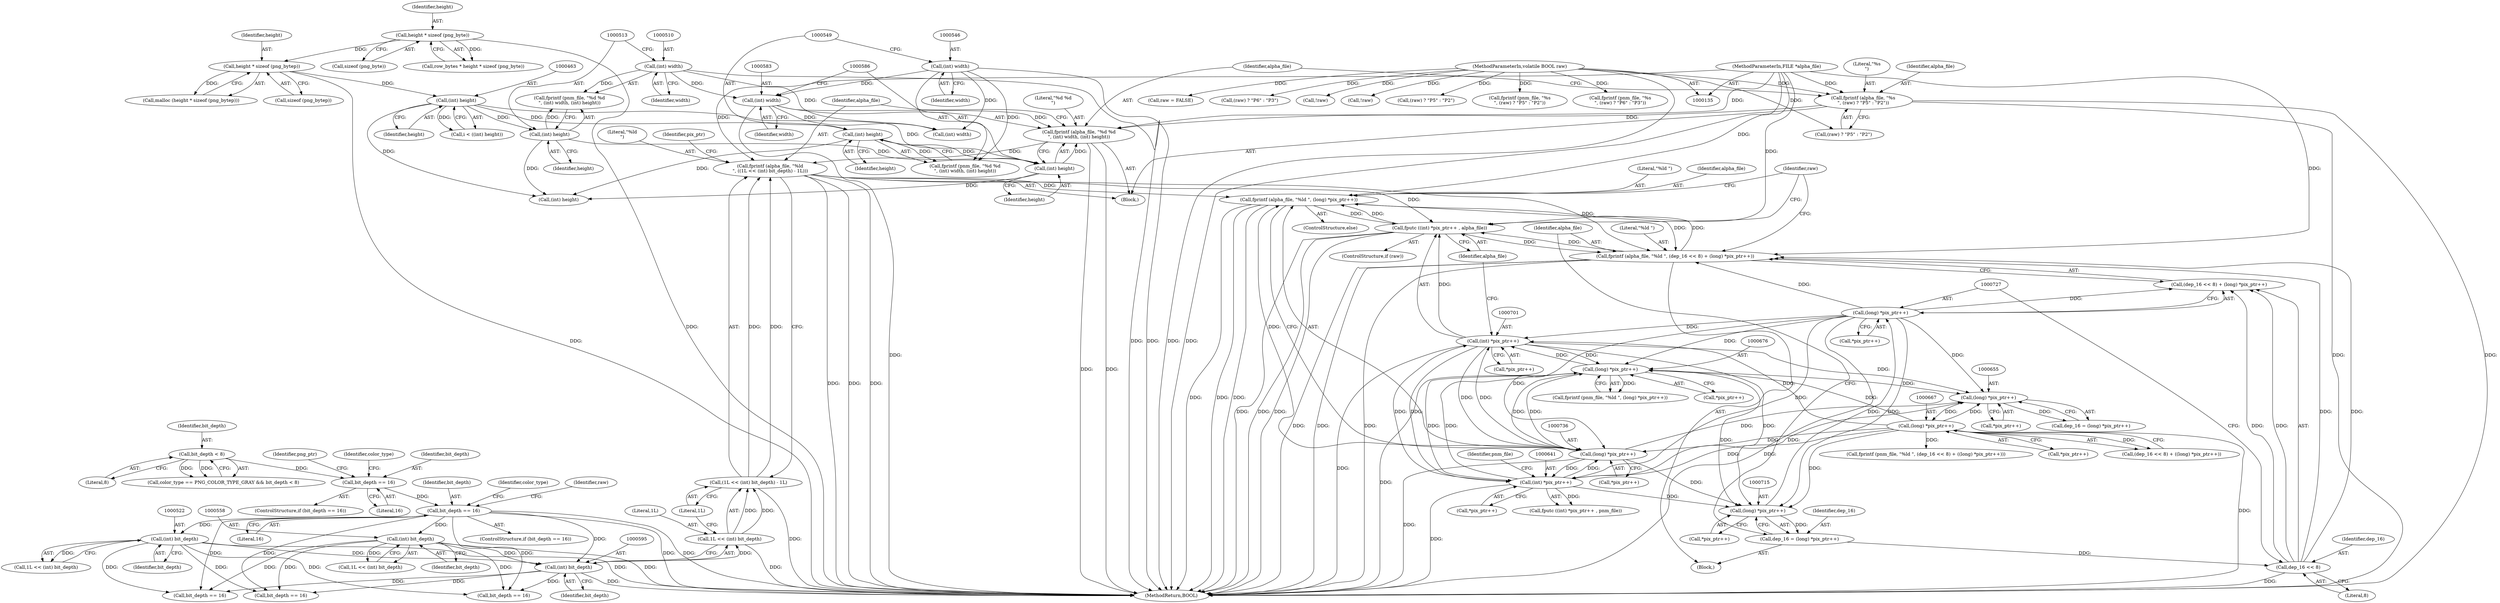 digraph "0_Android_9d4853418ab2f754c2b63e091c29c5529b8b86ca_157@API" {
"1000732" [label="(Call,fprintf (alpha_file, \"%ld \", (long) *pix_ptr++))"];
"1000588" [label="(Call,fprintf (alpha_file, \"%ld\n\", ((1L << (int) bit_depth) - 1L)))"];
"1000579" [label="(Call,fprintf (alpha_file, \"%d %d\n\", (int) width, (int) height))"];
"1000572" [label="(Call,fprintf (alpha_file, \"%s\n\", (raw) ? \"P5\" : \"P2\"))"];
"1000138" [label="(MethodParameterIn,FILE *alpha_file)"];
"1000139" [label="(MethodParameterIn,volatile BOOL raw)"];
"1000582" [label="(Call,(int) width)"];
"1000509" [label="(Call,(int) width)"];
"1000545" [label="(Call,(int) width)"];
"1000585" [label="(Call,(int) height)"];
"1000548" [label="(Call,(int) height)"];
"1000462" [label="(Call,(int) height)"];
"1000437" [label="(Call,height * sizeof (png_bytep))"];
"1000416" [label="(Call,height * sizeof (png_byte))"];
"1000512" [label="(Call,(int) height)"];
"1000591" [label="(Call,(1L << (int) bit_depth) - 1L)"];
"1000592" [label="(Call,1L << (int) bit_depth)"];
"1000594" [label="(Call,(int) bit_depth)"];
"1000331" [label="(Call,bit_depth == 16)"];
"1000286" [label="(Call,bit_depth == 16)"];
"1000273" [label="(Call,bit_depth < 8)"];
"1000557" [label="(Call,(int) bit_depth)"];
"1000521" [label="(Call,(int) bit_depth)"];
"1000699" [label="(Call,fputc ((int) *pix_ptr++ , alpha_file))"];
"1000700" [label="(Call,(int) *pix_ptr++)"];
"1000675" [label="(Call,(long) *pix_ptr++)"];
"1000666" [label="(Call,(long) *pix_ptr++)"];
"1000654" [label="(Call,(long) *pix_ptr++)"];
"1000735" [label="(Call,(long) *pix_ptr++)"];
"1000726" [label="(Call,(long) *pix_ptr++)"];
"1000714" [label="(Call,(long) *pix_ptr++)"];
"1000640" [label="(Call,(int) *pix_ptr++)"];
"1000719" [label="(Call,fprintf (alpha_file, \"%ld \", (dep_16 << 8) + (long) *pix_ptr++))"];
"1000732" [label="(Call,fprintf (alpha_file, \"%ld \", (long) *pix_ptr++))"];
"1000723" [label="(Call,dep_16 << 8)"];
"1000712" [label="(Call,dep_16 = (long) *pix_ptr++)"];
"1000711" [label="(Block,)"];
"1000519" [label="(Call,1L << (int) bit_depth)"];
"1000723" [label="(Call,dep_16 << 8)"];
"1000274" [label="(Identifier,bit_depth)"];
"1000699" [label="(Call,fputc ((int) *pix_ptr++ , alpha_file))"];
"1000753" [label="(Call,!raw)"];
"1000672" [label="(Call,fprintf (pnm_file, \"%ld \", (long) *pix_ptr++))"];
"1000509" [label="(Call,(int) width)"];
"1000464" [label="(Identifier,height)"];
"1000547" [label="(Identifier,width)"];
"1000288" [label="(Literal,16)"];
"1000286" [label="(Call,bit_depth == 16)"];
"1000590" [label="(Literal,\"%ld\n\")"];
"1000506" [label="(Call,fprintf (pnm_file, \"%d %d\n\", (int) width, (int) height))"];
"1000514" [label="(Identifier,height)"];
"1000582" [label="(Call,(int) width)"];
"1000573" [label="(Identifier,alpha_file)"];
"1000555" [label="(Call,1L << (int) bit_depth)"];
"1000675" [label="(Call,(long) *pix_ptr++)"];
"1000741" [label="(Call,!raw)"];
"1000713" [label="(Identifier,dep_16)"];
"1000734" [label="(Literal,\"%ld \")"];
"1000594" [label="(Call,(int) bit_depth)"];
"1000336" [label="(Identifier,raw)"];
"1000330" [label="(ControlStructure,if (bit_depth == 16))"];
"1000139" [label="(MethodParameterIn,volatile BOOL raw)"];
"1000436" [label="(Call,malloc (height * sizeof (png_bytep)))"];
"1000702" [label="(Call,*pix_ptr++)"];
"1000712" [label="(Call,dep_16 = (long) *pix_ptr++)"];
"1000290" [label="(Identifier,png_ptr)"];
"1000285" [label="(ControlStructure,if (bit_depth == 16))"];
"1000726" [label="(Call,(long) *pix_ptr++)"];
"1000542" [label="(Call,fprintf (pnm_file, \"%d %d\n\", (int) width, (int) height))"];
"1000591" [label="(Call,(1L << (int) bit_depth) - 1L)"];
"1000418" [label="(Call,sizeof (png_byte))"];
"1000437" [label="(Call,height * sizeof (png_bytep))"];
"1000502" [label="(Call,(raw) ? \"P5\" : \"P2\")"];
"1000705" [label="(Identifier,alpha_file)"];
"1000666" [label="(Call,(long) *pix_ptr++)"];
"1000645" [label="(Identifier,pnm_file)"];
"1000587" [label="(Identifier,height)"];
"1000275" [label="(Literal,8)"];
"1000597" [label="(Literal,1L)"];
"1000640" [label="(Call,(int) *pix_ptr++)"];
"1000716" [label="(Call,*pix_ptr++)"];
"1000677" [label="(Call,*pix_ptr++)"];
"1000708" [label="(Call,bit_depth == 16)"];
"1000639" [label="(Call,fputc ((int) *pix_ptr++ , pnm_file))"];
"1000581" [label="(Literal,\"%d %d\n\")"];
"1000575" [label="(Call,(raw) ? \"P5\" : \"P2\")"];
"1000550" [label="(Identifier,height)"];
"1000607" [label="(Call,(int) height)"];
"1000499" [label="(Call,fprintf (pnm_file, \"%s\n\", (raw) ? \"P5\" : \"P2\"))"];
"1000535" [label="(Call,fprintf (pnm_file, \"%s\n\", (raw) ? \"P6\" : \"P3\"))"];
"1000697" [label="(ControlStructure,if (raw))"];
"1000642" [label="(Call,*pix_ptr++)"];
"1000719" [label="(Call,fprintf (alpha_file, \"%ld \", (dep_16 << 8) + (long) *pix_ptr++))"];
"1000733" [label="(Identifier,alpha_file)"];
"1000593" [label="(Literal,1L)"];
"1000731" [label="(ControlStructure,else)"];
"1000589" [label="(Identifier,alpha_file)"];
"1000521" [label="(Call,(int) bit_depth)"];
"1000438" [label="(Identifier,height)"];
"1000659" [label="(Call,fprintf (pnm_file, \"%ld \", (dep_16 << 8) + ((long) *pix_ptr++)))"];
"1000417" [label="(Identifier,height)"];
"1000559" [label="(Identifier,bit_depth)"];
"1000571" [label="(Block,)"];
"1000580" [label="(Identifier,alpha_file)"];
"1000439" [label="(Call,sizeof (png_bytep))"];
"1000690" [label="(Call,bit_depth == 16)"];
"1000332" [label="(Identifier,bit_depth)"];
"1000579" [label="(Call,fprintf (alpha_file, \"%d %d\n\", (int) width, (int) height))"];
"1000722" [label="(Call,(dep_16 << 8) + (long) *pix_ptr++)"];
"1000599" [label="(Identifier,pix_ptr)"];
"1000585" [label="(Call,(int) height)"];
"1000588" [label="(Call,fprintf (alpha_file, \"%ld\n\", ((1L << (int) bit_depth) - 1L)))"];
"1000511" [label="(Identifier,width)"];
"1000548" [label="(Call,(int) height)"];
"1000724" [label="(Identifier,dep_16)"];
"1000294" [label="(Identifier,color_type)"];
"1000335" [label="(Call,raw = FALSE)"];
"1000721" [label="(Literal,\"%ld \")"];
"1000656" [label="(Call,*pix_ptr++)"];
"1000348" [label="(Identifier,color_type)"];
"1000725" [label="(Literal,8)"];
"1000574" [label="(Literal,\"%s\n\")"];
"1000584" [label="(Identifier,width)"];
"1000462" [label="(Call,(int) height)"];
"1000720" [label="(Identifier,alpha_file)"];
"1000460" [label="(Call,i < ((int) height))"];
"1000700" [label="(Call,(int) *pix_ptr++)"];
"1000619" [label="(Call,(int) width)"];
"1000648" [label="(Call,bit_depth == 16)"];
"1000742" [label="(Identifier,raw)"];
"1000138" [label="(MethodParameterIn,FILE *alpha_file)"];
"1000652" [label="(Call,dep_16 = (long) *pix_ptr++)"];
"1000654" [label="(Call,(long) *pix_ptr++)"];
"1000557" [label="(Call,(int) bit_depth)"];
"1000545" [label="(Call,(int) width)"];
"1000333" [label="(Literal,16)"];
"1000714" [label="(Call,(long) *pix_ptr++)"];
"1000512" [label="(Call,(int) height)"];
"1000668" [label="(Call,*pix_ptr++)"];
"1000662" [label="(Call,(dep_16 << 8) + ((long) *pix_ptr++))"];
"1000728" [label="(Call,*pix_ptr++)"];
"1000735" [label="(Call,(long) *pix_ptr++)"];
"1000269" [label="(Call,color_type == PNG_COLOR_TYPE_GRAY && bit_depth < 8)"];
"1000287" [label="(Identifier,bit_depth)"];
"1000592" [label="(Call,1L << (int) bit_depth)"];
"1000273" [label="(Call,bit_depth < 8)"];
"1000596" [label="(Identifier,bit_depth)"];
"1000538" [label="(Call,(raw) ? \"P6\" : \"P3\")"];
"1000414" [label="(Call,row_bytes * height * sizeof (png_byte))"];
"1000732" [label="(Call,fprintf (alpha_file, \"%ld \", (long) *pix_ptr++))"];
"1000523" [label="(Identifier,bit_depth)"];
"1000331" [label="(Call,bit_depth == 16)"];
"1000782" [label="(MethodReturn,BOOL)"];
"1000572" [label="(Call,fprintf (alpha_file, \"%s\n\", (raw) ? \"P5\" : \"P2\"))"];
"1000416" [label="(Call,height * sizeof (png_byte))"];
"1000737" [label="(Call,*pix_ptr++)"];
"1000732" -> "1000731"  [label="AST: "];
"1000732" -> "1000735"  [label="CFG: "];
"1000733" -> "1000732"  [label="AST: "];
"1000734" -> "1000732"  [label="AST: "];
"1000735" -> "1000732"  [label="AST: "];
"1000742" -> "1000732"  [label="CFG: "];
"1000732" -> "1000782"  [label="DDG: "];
"1000732" -> "1000782"  [label="DDG: "];
"1000732" -> "1000782"  [label="DDG: "];
"1000732" -> "1000699"  [label="DDG: "];
"1000732" -> "1000719"  [label="DDG: "];
"1000588" -> "1000732"  [label="DDG: "];
"1000699" -> "1000732"  [label="DDG: "];
"1000719" -> "1000732"  [label="DDG: "];
"1000138" -> "1000732"  [label="DDG: "];
"1000735" -> "1000732"  [label="DDG: "];
"1000588" -> "1000571"  [label="AST: "];
"1000588" -> "1000591"  [label="CFG: "];
"1000589" -> "1000588"  [label="AST: "];
"1000590" -> "1000588"  [label="AST: "];
"1000591" -> "1000588"  [label="AST: "];
"1000599" -> "1000588"  [label="CFG: "];
"1000588" -> "1000782"  [label="DDG: "];
"1000588" -> "1000782"  [label="DDG: "];
"1000588" -> "1000782"  [label="DDG: "];
"1000579" -> "1000588"  [label="DDG: "];
"1000138" -> "1000588"  [label="DDG: "];
"1000591" -> "1000588"  [label="DDG: "];
"1000591" -> "1000588"  [label="DDG: "];
"1000588" -> "1000699"  [label="DDG: "];
"1000588" -> "1000719"  [label="DDG: "];
"1000579" -> "1000571"  [label="AST: "];
"1000579" -> "1000585"  [label="CFG: "];
"1000580" -> "1000579"  [label="AST: "];
"1000581" -> "1000579"  [label="AST: "];
"1000582" -> "1000579"  [label="AST: "];
"1000585" -> "1000579"  [label="AST: "];
"1000589" -> "1000579"  [label="CFG: "];
"1000579" -> "1000782"  [label="DDG: "];
"1000579" -> "1000782"  [label="DDG: "];
"1000572" -> "1000579"  [label="DDG: "];
"1000138" -> "1000579"  [label="DDG: "];
"1000582" -> "1000579"  [label="DDG: "];
"1000585" -> "1000579"  [label="DDG: "];
"1000572" -> "1000571"  [label="AST: "];
"1000572" -> "1000575"  [label="CFG: "];
"1000573" -> "1000572"  [label="AST: "];
"1000574" -> "1000572"  [label="AST: "];
"1000575" -> "1000572"  [label="AST: "];
"1000580" -> "1000572"  [label="CFG: "];
"1000572" -> "1000782"  [label="DDG: "];
"1000572" -> "1000782"  [label="DDG: "];
"1000138" -> "1000572"  [label="DDG: "];
"1000139" -> "1000572"  [label="DDG: "];
"1000138" -> "1000135"  [label="AST: "];
"1000138" -> "1000782"  [label="DDG: "];
"1000138" -> "1000699"  [label="DDG: "];
"1000138" -> "1000719"  [label="DDG: "];
"1000139" -> "1000135"  [label="AST: "];
"1000139" -> "1000782"  [label="DDG: "];
"1000139" -> "1000335"  [label="DDG: "];
"1000139" -> "1000499"  [label="DDG: "];
"1000139" -> "1000502"  [label="DDG: "];
"1000139" -> "1000535"  [label="DDG: "];
"1000139" -> "1000538"  [label="DDG: "];
"1000139" -> "1000575"  [label="DDG: "];
"1000139" -> "1000741"  [label="DDG: "];
"1000139" -> "1000753"  [label="DDG: "];
"1000582" -> "1000584"  [label="CFG: "];
"1000583" -> "1000582"  [label="AST: "];
"1000584" -> "1000582"  [label="AST: "];
"1000586" -> "1000582"  [label="CFG: "];
"1000582" -> "1000782"  [label="DDG: "];
"1000509" -> "1000582"  [label="DDG: "];
"1000545" -> "1000582"  [label="DDG: "];
"1000582" -> "1000619"  [label="DDG: "];
"1000509" -> "1000506"  [label="AST: "];
"1000509" -> "1000511"  [label="CFG: "];
"1000510" -> "1000509"  [label="AST: "];
"1000511" -> "1000509"  [label="AST: "];
"1000513" -> "1000509"  [label="CFG: "];
"1000509" -> "1000782"  [label="DDG: "];
"1000509" -> "1000506"  [label="DDG: "];
"1000509" -> "1000619"  [label="DDG: "];
"1000545" -> "1000542"  [label="AST: "];
"1000545" -> "1000547"  [label="CFG: "];
"1000546" -> "1000545"  [label="AST: "];
"1000547" -> "1000545"  [label="AST: "];
"1000549" -> "1000545"  [label="CFG: "];
"1000545" -> "1000782"  [label="DDG: "];
"1000545" -> "1000542"  [label="DDG: "];
"1000545" -> "1000619"  [label="DDG: "];
"1000585" -> "1000587"  [label="CFG: "];
"1000586" -> "1000585"  [label="AST: "];
"1000587" -> "1000585"  [label="AST: "];
"1000548" -> "1000585"  [label="DDG: "];
"1000512" -> "1000585"  [label="DDG: "];
"1000462" -> "1000585"  [label="DDG: "];
"1000585" -> "1000607"  [label="DDG: "];
"1000548" -> "1000542"  [label="AST: "];
"1000548" -> "1000550"  [label="CFG: "];
"1000549" -> "1000548"  [label="AST: "];
"1000550" -> "1000548"  [label="AST: "];
"1000542" -> "1000548"  [label="CFG: "];
"1000548" -> "1000542"  [label="DDG: "];
"1000462" -> "1000548"  [label="DDG: "];
"1000548" -> "1000607"  [label="DDG: "];
"1000462" -> "1000460"  [label="AST: "];
"1000462" -> "1000464"  [label="CFG: "];
"1000463" -> "1000462"  [label="AST: "];
"1000464" -> "1000462"  [label="AST: "];
"1000460" -> "1000462"  [label="CFG: "];
"1000462" -> "1000460"  [label="DDG: "];
"1000437" -> "1000462"  [label="DDG: "];
"1000462" -> "1000512"  [label="DDG: "];
"1000462" -> "1000607"  [label="DDG: "];
"1000437" -> "1000436"  [label="AST: "];
"1000437" -> "1000439"  [label="CFG: "];
"1000438" -> "1000437"  [label="AST: "];
"1000439" -> "1000437"  [label="AST: "];
"1000436" -> "1000437"  [label="CFG: "];
"1000437" -> "1000782"  [label="DDG: "];
"1000437" -> "1000436"  [label="DDG: "];
"1000416" -> "1000437"  [label="DDG: "];
"1000416" -> "1000414"  [label="AST: "];
"1000416" -> "1000418"  [label="CFG: "];
"1000417" -> "1000416"  [label="AST: "];
"1000418" -> "1000416"  [label="AST: "];
"1000414" -> "1000416"  [label="CFG: "];
"1000416" -> "1000782"  [label="DDG: "];
"1000416" -> "1000414"  [label="DDG: "];
"1000512" -> "1000506"  [label="AST: "];
"1000512" -> "1000514"  [label="CFG: "];
"1000513" -> "1000512"  [label="AST: "];
"1000514" -> "1000512"  [label="AST: "];
"1000506" -> "1000512"  [label="CFG: "];
"1000512" -> "1000506"  [label="DDG: "];
"1000512" -> "1000607"  [label="DDG: "];
"1000591" -> "1000597"  [label="CFG: "];
"1000592" -> "1000591"  [label="AST: "];
"1000597" -> "1000591"  [label="AST: "];
"1000591" -> "1000782"  [label="DDG: "];
"1000592" -> "1000591"  [label="DDG: "];
"1000592" -> "1000591"  [label="DDG: "];
"1000592" -> "1000594"  [label="CFG: "];
"1000593" -> "1000592"  [label="AST: "];
"1000594" -> "1000592"  [label="AST: "];
"1000597" -> "1000592"  [label="CFG: "];
"1000592" -> "1000782"  [label="DDG: "];
"1000594" -> "1000592"  [label="DDG: "];
"1000594" -> "1000596"  [label="CFG: "];
"1000595" -> "1000594"  [label="AST: "];
"1000596" -> "1000594"  [label="AST: "];
"1000594" -> "1000782"  [label="DDG: "];
"1000331" -> "1000594"  [label="DDG: "];
"1000557" -> "1000594"  [label="DDG: "];
"1000521" -> "1000594"  [label="DDG: "];
"1000594" -> "1000648"  [label="DDG: "];
"1000594" -> "1000690"  [label="DDG: "];
"1000594" -> "1000708"  [label="DDG: "];
"1000331" -> "1000330"  [label="AST: "];
"1000331" -> "1000333"  [label="CFG: "];
"1000332" -> "1000331"  [label="AST: "];
"1000333" -> "1000331"  [label="AST: "];
"1000336" -> "1000331"  [label="CFG: "];
"1000348" -> "1000331"  [label="CFG: "];
"1000331" -> "1000782"  [label="DDG: "];
"1000331" -> "1000782"  [label="DDG: "];
"1000286" -> "1000331"  [label="DDG: "];
"1000331" -> "1000521"  [label="DDG: "];
"1000331" -> "1000557"  [label="DDG: "];
"1000331" -> "1000648"  [label="DDG: "];
"1000331" -> "1000690"  [label="DDG: "];
"1000331" -> "1000708"  [label="DDG: "];
"1000286" -> "1000285"  [label="AST: "];
"1000286" -> "1000288"  [label="CFG: "];
"1000287" -> "1000286"  [label="AST: "];
"1000288" -> "1000286"  [label="AST: "];
"1000290" -> "1000286"  [label="CFG: "];
"1000294" -> "1000286"  [label="CFG: "];
"1000273" -> "1000286"  [label="DDG: "];
"1000273" -> "1000269"  [label="AST: "];
"1000273" -> "1000275"  [label="CFG: "];
"1000274" -> "1000273"  [label="AST: "];
"1000275" -> "1000273"  [label="AST: "];
"1000269" -> "1000273"  [label="CFG: "];
"1000273" -> "1000269"  [label="DDG: "];
"1000273" -> "1000269"  [label="DDG: "];
"1000557" -> "1000555"  [label="AST: "];
"1000557" -> "1000559"  [label="CFG: "];
"1000558" -> "1000557"  [label="AST: "];
"1000559" -> "1000557"  [label="AST: "];
"1000555" -> "1000557"  [label="CFG: "];
"1000557" -> "1000782"  [label="DDG: "];
"1000557" -> "1000555"  [label="DDG: "];
"1000557" -> "1000648"  [label="DDG: "];
"1000557" -> "1000690"  [label="DDG: "];
"1000557" -> "1000708"  [label="DDG: "];
"1000521" -> "1000519"  [label="AST: "];
"1000521" -> "1000523"  [label="CFG: "];
"1000522" -> "1000521"  [label="AST: "];
"1000523" -> "1000521"  [label="AST: "];
"1000519" -> "1000521"  [label="CFG: "];
"1000521" -> "1000782"  [label="DDG: "];
"1000521" -> "1000519"  [label="DDG: "];
"1000521" -> "1000648"  [label="DDG: "];
"1000521" -> "1000690"  [label="DDG: "];
"1000521" -> "1000708"  [label="DDG: "];
"1000699" -> "1000697"  [label="AST: "];
"1000699" -> "1000705"  [label="CFG: "];
"1000700" -> "1000699"  [label="AST: "];
"1000705" -> "1000699"  [label="AST: "];
"1000742" -> "1000699"  [label="CFG: "];
"1000699" -> "1000782"  [label="DDG: "];
"1000699" -> "1000782"  [label="DDG: "];
"1000699" -> "1000782"  [label="DDG: "];
"1000700" -> "1000699"  [label="DDG: "];
"1000719" -> "1000699"  [label="DDG: "];
"1000699" -> "1000719"  [label="DDG: "];
"1000700" -> "1000702"  [label="CFG: "];
"1000701" -> "1000700"  [label="AST: "];
"1000702" -> "1000700"  [label="AST: "];
"1000705" -> "1000700"  [label="CFG: "];
"1000700" -> "1000782"  [label="DDG: "];
"1000700" -> "1000640"  [label="DDG: "];
"1000700" -> "1000654"  [label="DDG: "];
"1000700" -> "1000675"  [label="DDG: "];
"1000675" -> "1000700"  [label="DDG: "];
"1000666" -> "1000700"  [label="DDG: "];
"1000735" -> "1000700"  [label="DDG: "];
"1000726" -> "1000700"  [label="DDG: "];
"1000640" -> "1000700"  [label="DDG: "];
"1000700" -> "1000714"  [label="DDG: "];
"1000700" -> "1000735"  [label="DDG: "];
"1000675" -> "1000672"  [label="AST: "];
"1000675" -> "1000677"  [label="CFG: "];
"1000676" -> "1000675"  [label="AST: "];
"1000677" -> "1000675"  [label="AST: "];
"1000672" -> "1000675"  [label="CFG: "];
"1000675" -> "1000782"  [label="DDG: "];
"1000675" -> "1000640"  [label="DDG: "];
"1000675" -> "1000654"  [label="DDG: "];
"1000675" -> "1000672"  [label="DDG: "];
"1000666" -> "1000675"  [label="DDG: "];
"1000735" -> "1000675"  [label="DDG: "];
"1000726" -> "1000675"  [label="DDG: "];
"1000640" -> "1000675"  [label="DDG: "];
"1000675" -> "1000714"  [label="DDG: "];
"1000675" -> "1000735"  [label="DDG: "];
"1000666" -> "1000662"  [label="AST: "];
"1000666" -> "1000668"  [label="CFG: "];
"1000667" -> "1000666"  [label="AST: "];
"1000668" -> "1000666"  [label="AST: "];
"1000662" -> "1000666"  [label="CFG: "];
"1000666" -> "1000782"  [label="DDG: "];
"1000666" -> "1000640"  [label="DDG: "];
"1000666" -> "1000654"  [label="DDG: "];
"1000666" -> "1000659"  [label="DDG: "];
"1000666" -> "1000662"  [label="DDG: "];
"1000654" -> "1000666"  [label="DDG: "];
"1000666" -> "1000714"  [label="DDG: "];
"1000666" -> "1000735"  [label="DDG: "];
"1000654" -> "1000652"  [label="AST: "];
"1000654" -> "1000656"  [label="CFG: "];
"1000655" -> "1000654"  [label="AST: "];
"1000656" -> "1000654"  [label="AST: "];
"1000652" -> "1000654"  [label="CFG: "];
"1000654" -> "1000652"  [label="DDG: "];
"1000735" -> "1000654"  [label="DDG: "];
"1000726" -> "1000654"  [label="DDG: "];
"1000640" -> "1000654"  [label="DDG: "];
"1000735" -> "1000737"  [label="CFG: "];
"1000736" -> "1000735"  [label="AST: "];
"1000737" -> "1000735"  [label="AST: "];
"1000735" -> "1000782"  [label="DDG: "];
"1000735" -> "1000640"  [label="DDG: "];
"1000735" -> "1000714"  [label="DDG: "];
"1000726" -> "1000735"  [label="DDG: "];
"1000640" -> "1000735"  [label="DDG: "];
"1000726" -> "1000722"  [label="AST: "];
"1000726" -> "1000728"  [label="CFG: "];
"1000727" -> "1000726"  [label="AST: "];
"1000728" -> "1000726"  [label="AST: "];
"1000722" -> "1000726"  [label="CFG: "];
"1000726" -> "1000782"  [label="DDG: "];
"1000726" -> "1000640"  [label="DDG: "];
"1000726" -> "1000714"  [label="DDG: "];
"1000726" -> "1000719"  [label="DDG: "];
"1000726" -> "1000722"  [label="DDG: "];
"1000714" -> "1000726"  [label="DDG: "];
"1000714" -> "1000712"  [label="AST: "];
"1000714" -> "1000716"  [label="CFG: "];
"1000715" -> "1000714"  [label="AST: "];
"1000716" -> "1000714"  [label="AST: "];
"1000712" -> "1000714"  [label="CFG: "];
"1000714" -> "1000712"  [label="DDG: "];
"1000640" -> "1000714"  [label="DDG: "];
"1000640" -> "1000639"  [label="AST: "];
"1000640" -> "1000642"  [label="CFG: "];
"1000641" -> "1000640"  [label="AST: "];
"1000642" -> "1000640"  [label="AST: "];
"1000645" -> "1000640"  [label="CFG: "];
"1000640" -> "1000782"  [label="DDG: "];
"1000640" -> "1000639"  [label="DDG: "];
"1000719" -> "1000711"  [label="AST: "];
"1000719" -> "1000722"  [label="CFG: "];
"1000720" -> "1000719"  [label="AST: "];
"1000721" -> "1000719"  [label="AST: "];
"1000722" -> "1000719"  [label="AST: "];
"1000742" -> "1000719"  [label="CFG: "];
"1000719" -> "1000782"  [label="DDG: "];
"1000719" -> "1000782"  [label="DDG: "];
"1000719" -> "1000782"  [label="DDG: "];
"1000723" -> "1000719"  [label="DDG: "];
"1000723" -> "1000719"  [label="DDG: "];
"1000723" -> "1000722"  [label="AST: "];
"1000723" -> "1000725"  [label="CFG: "];
"1000724" -> "1000723"  [label="AST: "];
"1000725" -> "1000723"  [label="AST: "];
"1000727" -> "1000723"  [label="CFG: "];
"1000723" -> "1000782"  [label="DDG: "];
"1000723" -> "1000722"  [label="DDG: "];
"1000723" -> "1000722"  [label="DDG: "];
"1000712" -> "1000723"  [label="DDG: "];
"1000712" -> "1000711"  [label="AST: "];
"1000713" -> "1000712"  [label="AST: "];
"1000720" -> "1000712"  [label="CFG: "];
}
